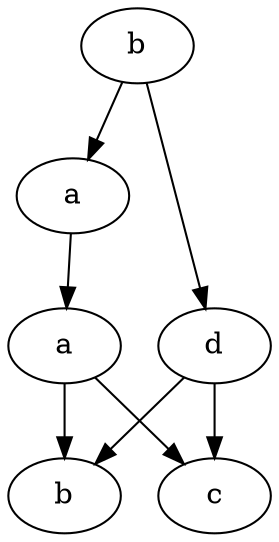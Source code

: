 digraph {
	0 [label=b]
	1 [label=a]
	2 [label=a]
	3 [label=d]
	4 [label=b]
	5 [label=c]
	0 -> 1
	0 -> 3
	1 -> 2
	2 -> 4
	2 -> 5
	3 -> 4
	3 -> 5
}
